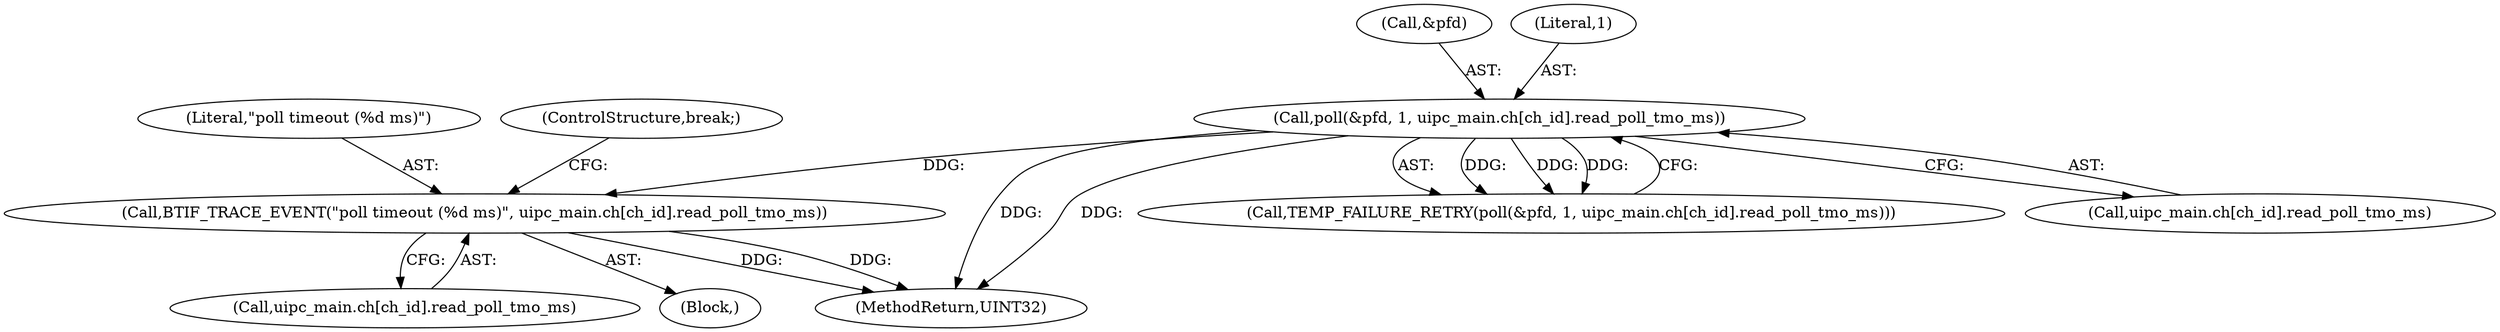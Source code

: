 digraph "0_Android_472271b153c5dc53c28beac55480a8d8434b2d5c_70@array" {
"1000180" [label="(Call,BTIF_TRACE_EVENT(\"poll timeout (%d ms)\", uipc_main.ch[ch_id].read_poll_tmo_ms))"];
"1000167" [label="(Call,poll(&pfd, 1, uipc_main.ch[ch_id].read_poll_tmo_ms))"];
"1000181" [label="(Literal,\"poll timeout (%d ms)\")"];
"1000168" [label="(Call,&pfd)"];
"1000170" [label="(Literal,1)"];
"1000166" [label="(Call,TEMP_FAILURE_RETRY(poll(&pfd, 1, uipc_main.ch[ch_id].read_poll_tmo_ms)))"];
"1000189" [label="(ControlStructure,break;)"];
"1000182" [label="(Call,uipc_main.ch[ch_id].read_poll_tmo_ms)"];
"1000171" [label="(Call,uipc_main.ch[ch_id].read_poll_tmo_ms)"];
"1000179" [label="(Block,)"];
"1000180" [label="(Call,BTIF_TRACE_EVENT(\"poll timeout (%d ms)\", uipc_main.ch[ch_id].read_poll_tmo_ms))"];
"1000248" [label="(MethodReturn,UINT32)"];
"1000167" [label="(Call,poll(&pfd, 1, uipc_main.ch[ch_id].read_poll_tmo_ms))"];
"1000180" -> "1000179"  [label="AST: "];
"1000180" -> "1000182"  [label="CFG: "];
"1000181" -> "1000180"  [label="AST: "];
"1000182" -> "1000180"  [label="AST: "];
"1000189" -> "1000180"  [label="CFG: "];
"1000180" -> "1000248"  [label="DDG: "];
"1000180" -> "1000248"  [label="DDG: "];
"1000167" -> "1000180"  [label="DDG: "];
"1000167" -> "1000166"  [label="AST: "];
"1000167" -> "1000171"  [label="CFG: "];
"1000168" -> "1000167"  [label="AST: "];
"1000170" -> "1000167"  [label="AST: "];
"1000171" -> "1000167"  [label="AST: "];
"1000166" -> "1000167"  [label="CFG: "];
"1000167" -> "1000248"  [label="DDG: "];
"1000167" -> "1000248"  [label="DDG: "];
"1000167" -> "1000166"  [label="DDG: "];
"1000167" -> "1000166"  [label="DDG: "];
"1000167" -> "1000166"  [label="DDG: "];
}
